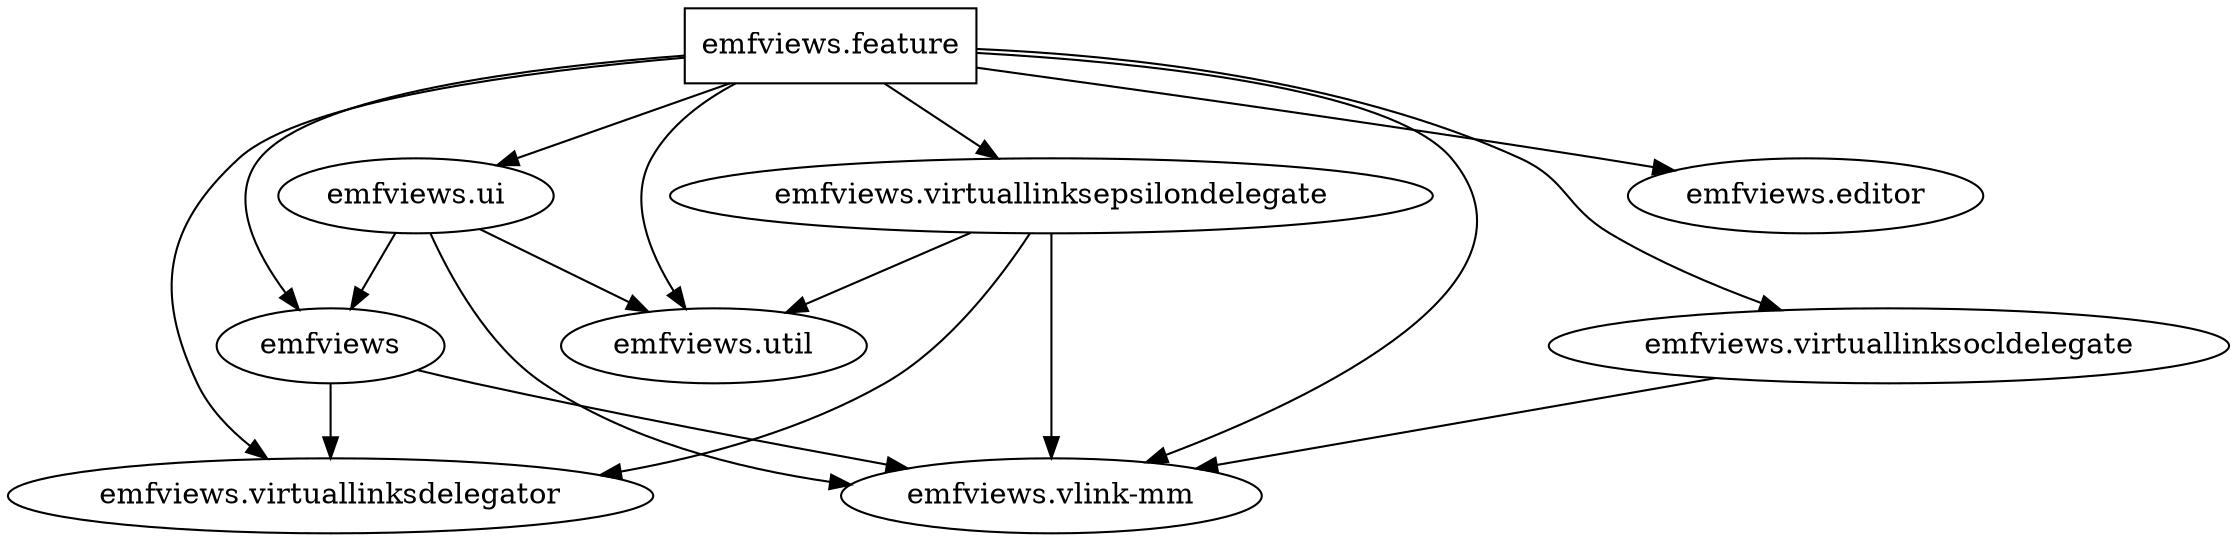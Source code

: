 digraph G {
  "emfviews.feature" [shape=box]

  "emfviews.feature" -> {
    emfviews
    "emfviews.editor"
    "emfviews.ui"
    "emfviews.ui"
    "emfviews.util"
    "emfviews.virtuallinksdelegator"
    "emfviews.virtuallinksepsilondelegate"
    "emfviews.virtuallinksocldelegate"
    "emfviews.vlink-mm"
  }
  emfviews -> {
    "emfviews.virtuallinksdelegator"
    "emfviews.vlink-mm"
  }

  "emfviews.ui" -> {
    emfviews
    "emfviews.vlink-mm"
    "emfviews.util"
  }

  "emfviews.util" -> {}
  "emfviews.virtuallinksdelegator" -> {}
  "emfviews.virtuallinksepsilondelegate" -> {
    "emfviews.vlink-mm"
    "emfviews.virtuallinksdelegator"
    "emfviews.util"

  }

  "emfviews.virtuallinksocldelegate" -> {
    "emfviews.vlink-mm"
  }

  "emfviews.vlink-mm" -> {}
}
